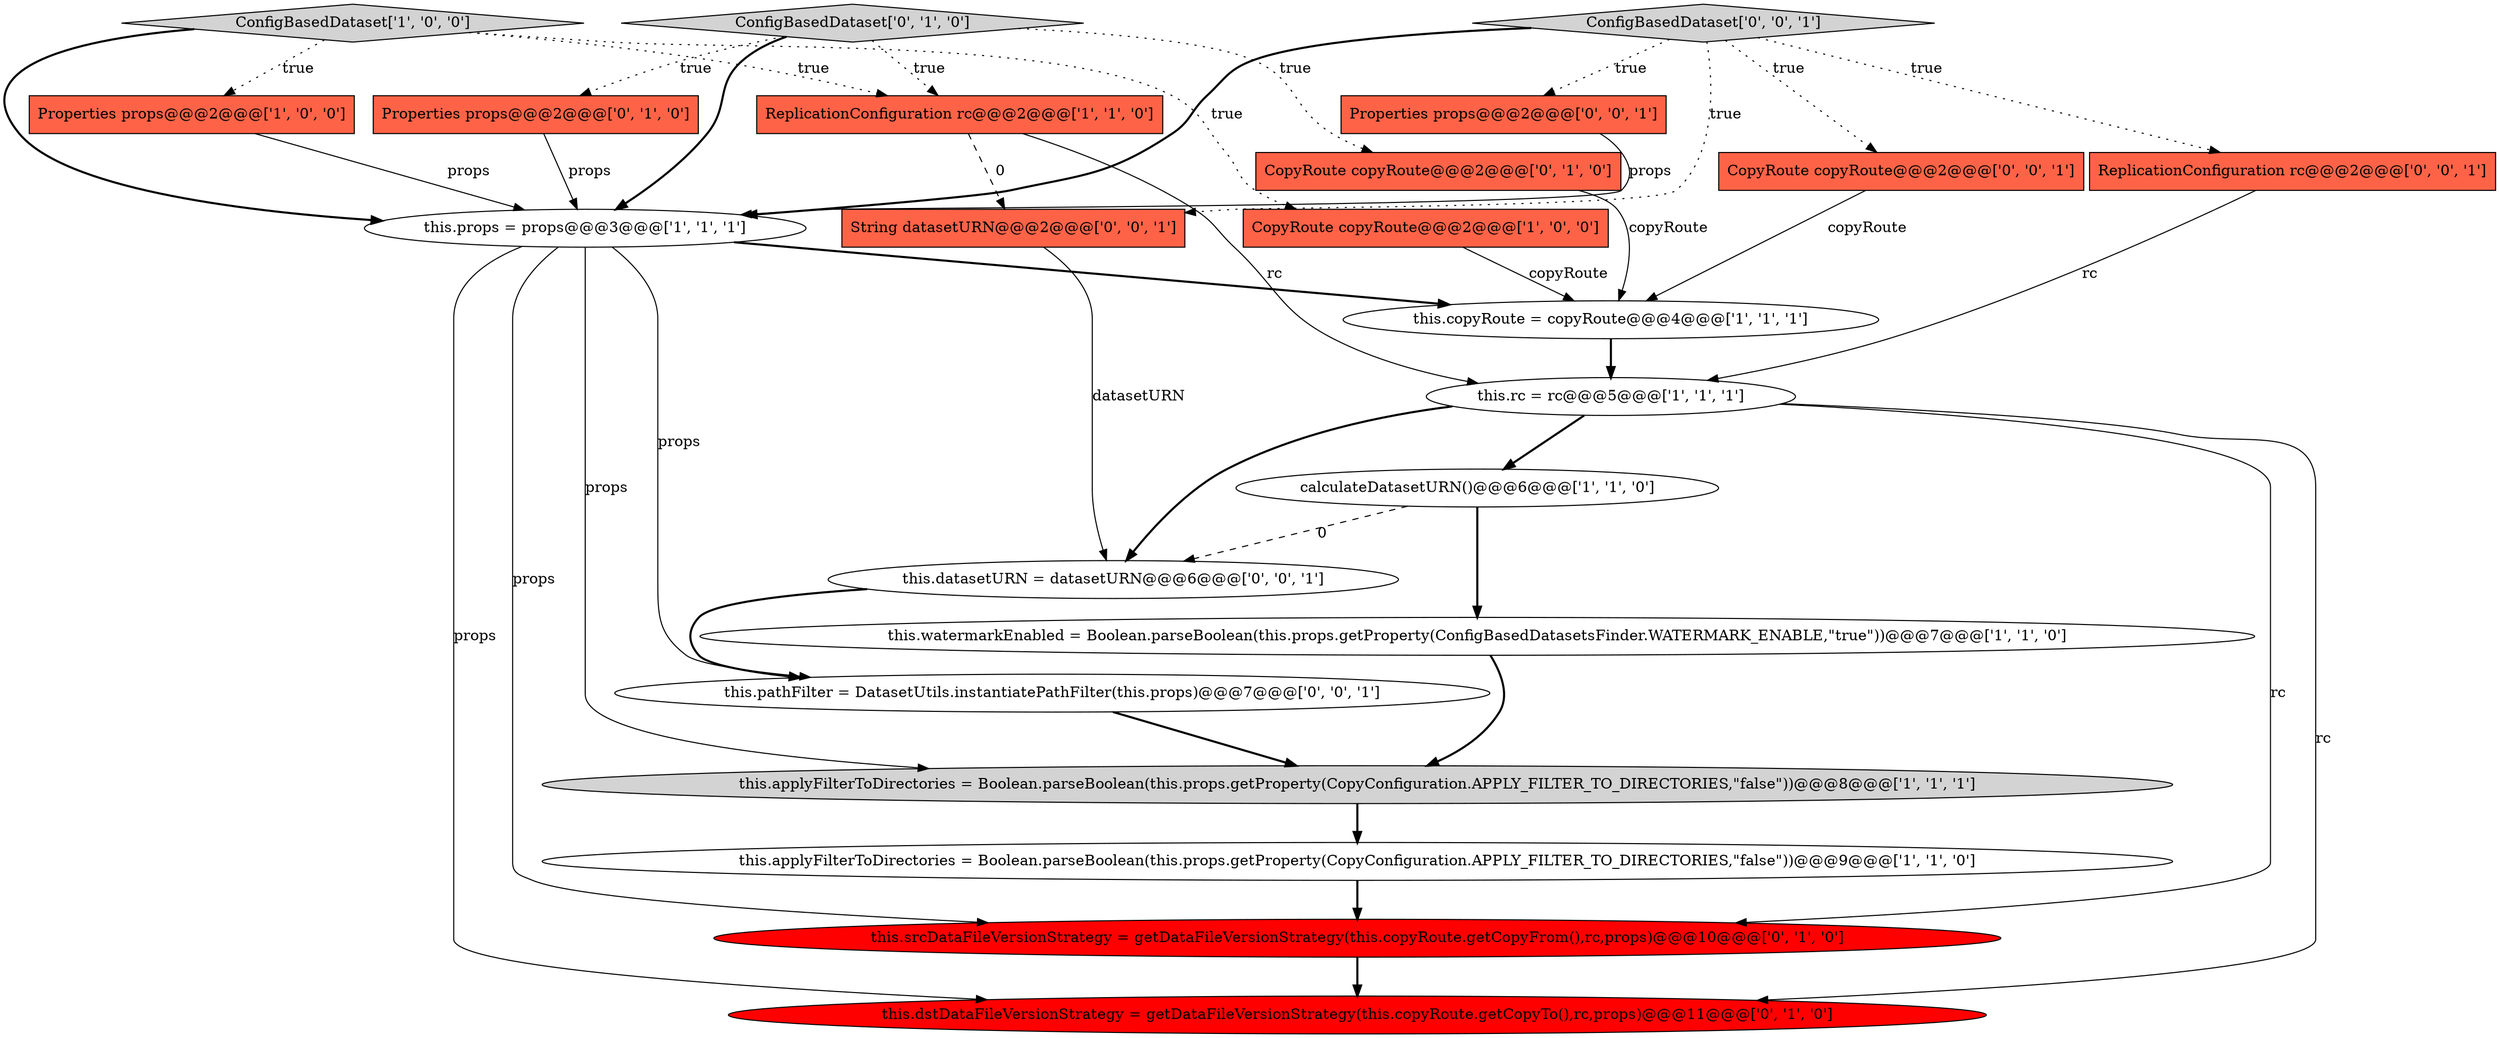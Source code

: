 digraph {
16 [style = filled, label = "Properties props@@@2@@@['0', '0', '1']", fillcolor = tomato, shape = box image = "AAA0AAABBB3BBB"];
19 [style = filled, label = "ConfigBasedDataset['0', '0', '1']", fillcolor = lightgray, shape = diamond image = "AAA0AAABBB3BBB"];
15 [style = filled, label = "ConfigBasedDataset['0', '1', '0']", fillcolor = lightgray, shape = diamond image = "AAA0AAABBB2BBB"];
8 [style = filled, label = "ReplicationConfiguration rc@@@2@@@['1', '1', '0']", fillcolor = tomato, shape = box image = "AAA0AAABBB1BBB"];
7 [style = filled, label = "calculateDatasetURN()@@@6@@@['1', '1', '0']", fillcolor = white, shape = ellipse image = "AAA0AAABBB1BBB"];
3 [style = filled, label = "Properties props@@@2@@@['1', '0', '0']", fillcolor = tomato, shape = box image = "AAA0AAABBB1BBB"];
18 [style = filled, label = "ReplicationConfiguration rc@@@2@@@['0', '0', '1']", fillcolor = tomato, shape = box image = "AAA0AAABBB3BBB"];
11 [style = filled, label = "Properties props@@@2@@@['0', '1', '0']", fillcolor = tomato, shape = box image = "AAA0AAABBB2BBB"];
9 [style = filled, label = "this.props = props@@@3@@@['1', '1', '1']", fillcolor = white, shape = ellipse image = "AAA0AAABBB1BBB"];
1 [style = filled, label = "this.copyRoute = copyRoute@@@4@@@['1', '1', '1']", fillcolor = white, shape = ellipse image = "AAA0AAABBB1BBB"];
10 [style = filled, label = "ConfigBasedDataset['1', '0', '0']", fillcolor = lightgray, shape = diamond image = "AAA0AAABBB1BBB"];
6 [style = filled, label = "this.rc = rc@@@5@@@['1', '1', '1']", fillcolor = white, shape = ellipse image = "AAA0AAABBB1BBB"];
22 [style = filled, label = "this.datasetURN = datasetURN@@@6@@@['0', '0', '1']", fillcolor = white, shape = ellipse image = "AAA0AAABBB3BBB"];
14 [style = filled, label = "this.srcDataFileVersionStrategy = getDataFileVersionStrategy(this.copyRoute.getCopyFrom(),rc,props)@@@10@@@['0', '1', '0']", fillcolor = red, shape = ellipse image = "AAA1AAABBB2BBB"];
5 [style = filled, label = "CopyRoute copyRoute@@@2@@@['1', '0', '0']", fillcolor = tomato, shape = box image = "AAA0AAABBB1BBB"];
0 [style = filled, label = "this.applyFilterToDirectories = Boolean.parseBoolean(this.props.getProperty(CopyConfiguration.APPLY_FILTER_TO_DIRECTORIES,\"false\"))@@@8@@@['1', '1', '1']", fillcolor = lightgray, shape = ellipse image = "AAA0AAABBB1BBB"];
4 [style = filled, label = "this.applyFilterToDirectories = Boolean.parseBoolean(this.props.getProperty(CopyConfiguration.APPLY_FILTER_TO_DIRECTORIES,\"false\"))@@@9@@@['1', '1', '0']", fillcolor = white, shape = ellipse image = "AAA0AAABBB1BBB"];
13 [style = filled, label = "this.dstDataFileVersionStrategy = getDataFileVersionStrategy(this.copyRoute.getCopyTo(),rc,props)@@@11@@@['0', '1', '0']", fillcolor = red, shape = ellipse image = "AAA1AAABBB2BBB"];
2 [style = filled, label = "this.watermarkEnabled = Boolean.parseBoolean(this.props.getProperty(ConfigBasedDatasetsFinder.WATERMARK_ENABLE,\"true\"))@@@7@@@['1', '1', '0']", fillcolor = white, shape = ellipse image = "AAA0AAABBB1BBB"];
17 [style = filled, label = "CopyRoute copyRoute@@@2@@@['0', '0', '1']", fillcolor = tomato, shape = box image = "AAA0AAABBB3BBB"];
20 [style = filled, label = "String datasetURN@@@2@@@['0', '0', '1']", fillcolor = tomato, shape = box image = "AAA0AAABBB3BBB"];
21 [style = filled, label = "this.pathFilter = DatasetUtils.instantiatePathFilter(this.props)@@@7@@@['0', '0', '1']", fillcolor = white, shape = ellipse image = "AAA0AAABBB3BBB"];
12 [style = filled, label = "CopyRoute copyRoute@@@2@@@['0', '1', '0']", fillcolor = tomato, shape = box image = "AAA0AAABBB2BBB"];
10->8 [style = dotted, label="true"];
9->21 [style = solid, label="props"];
4->14 [style = bold, label=""];
21->0 [style = bold, label=""];
12->1 [style = solid, label="copyRoute"];
6->22 [style = bold, label=""];
19->17 [style = dotted, label="true"];
18->6 [style = solid, label="rc"];
19->20 [style = dotted, label="true"];
11->9 [style = solid, label="props"];
8->20 [style = dashed, label="0"];
19->18 [style = dotted, label="true"];
22->21 [style = bold, label=""];
10->3 [style = dotted, label="true"];
6->13 [style = solid, label="rc"];
9->0 [style = solid, label="props"];
9->14 [style = solid, label="props"];
8->6 [style = solid, label="rc"];
17->1 [style = solid, label="copyRoute"];
10->5 [style = dotted, label="true"];
20->22 [style = solid, label="datasetURN"];
16->9 [style = solid, label="props"];
2->0 [style = bold, label=""];
1->6 [style = bold, label=""];
15->8 [style = dotted, label="true"];
19->9 [style = bold, label=""];
0->4 [style = bold, label=""];
15->9 [style = bold, label=""];
7->2 [style = bold, label=""];
9->13 [style = solid, label="props"];
6->14 [style = solid, label="rc"];
15->11 [style = dotted, label="true"];
19->16 [style = dotted, label="true"];
15->12 [style = dotted, label="true"];
5->1 [style = solid, label="copyRoute"];
10->9 [style = bold, label=""];
14->13 [style = bold, label=""];
9->1 [style = bold, label=""];
6->7 [style = bold, label=""];
7->22 [style = dashed, label="0"];
3->9 [style = solid, label="props"];
}
